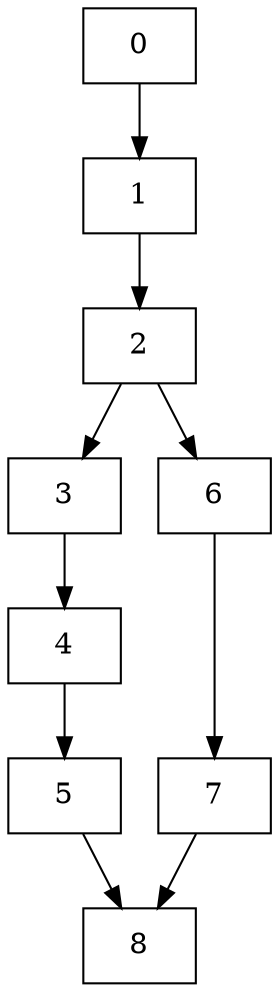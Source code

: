 digraph G {
  0 [shape=box, ];
  1 [shape=box, ];
  2 [shape=box, ];
  3 [shape=box, ];
  4 [shape=box, ];
  5 [shape=box, ];
  6 [shape=box, ];
  7 [shape=box, ];
  8 [shape=box, ];
  
  
  0 -> 1;
  1 -> 2;
  2 -> 3;
  2 -> 6;
  3 -> 4;
  4 -> 5;
  5 -> 8;
  6 -> 7;
  7 -> 8;
  
  }